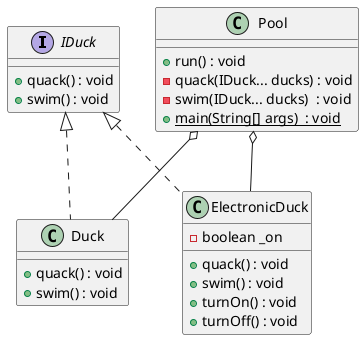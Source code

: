 @startuml LSP
interface IDuck {
    + quack() : void
    + swim() : void
}
class Duck implements IDuck{
    + quack() : void
    + swim() : void

}
class ElectronicDuck implements IDuck{ 
    - boolean _on 
    + quack() : void
    + swim() : void
    + turnOn() : void
    + turnOff() : void
}
class Pool{
    +run() : void
    -quack(IDuck... ducks) : void
    -swim(IDuck... ducks)  : void
    + {static} main(String[] args)  : void
}
Pool o-- Duck 
Pool o-- ElectronicDuck 
@enduml